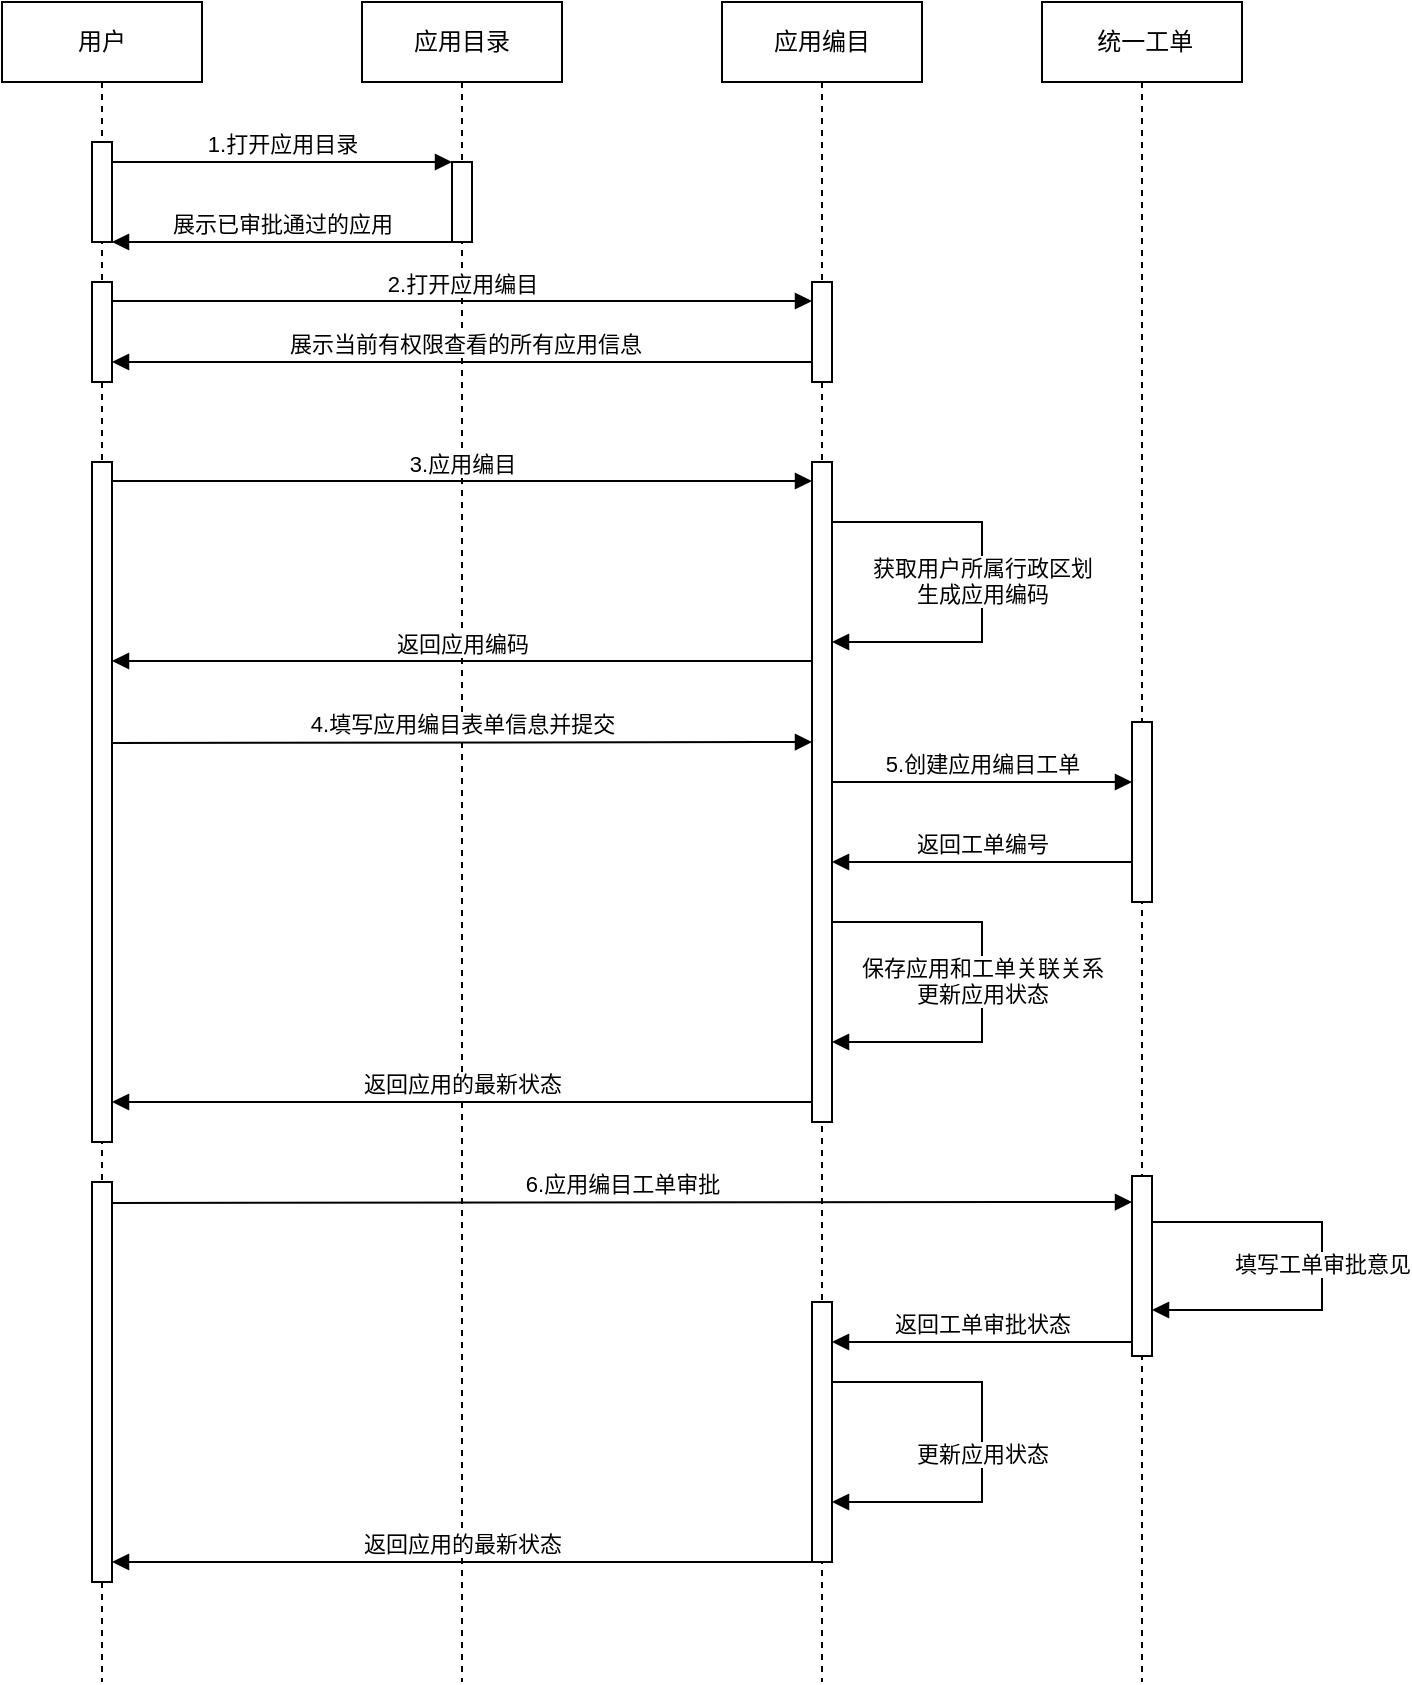 <mxfile version="21.6.6" type="github">
  <diagram name="Page-1" id="2YBvvXClWsGukQMizWep">
    <mxGraphModel dx="1562" dy="909" grid="1" gridSize="10" guides="1" tooltips="1" connect="1" arrows="1" fold="1" page="1" pageScale="1" pageWidth="850" pageHeight="1100" math="0" shadow="0">
      <root>
        <mxCell id="0" />
        <mxCell id="1" parent="0" />
        <mxCell id="aM9ryv3xv72pqoxQDRHE-1" value="用户" style="shape=umlLifeline;perimeter=lifelinePerimeter;whiteSpace=wrap;html=1;container=0;dropTarget=0;collapsible=0;recursiveResize=0;outlineConnect=0;portConstraint=eastwest;newEdgeStyle={&quot;edgeStyle&quot;:&quot;elbowEdgeStyle&quot;,&quot;elbow&quot;:&quot;vertical&quot;,&quot;curved&quot;:0,&quot;rounded&quot;:0};" parent="1" vertex="1">
          <mxGeometry x="40" y="40" width="100" height="840" as="geometry" />
        </mxCell>
        <mxCell id="aM9ryv3xv72pqoxQDRHE-2" value="" style="html=1;points=[];perimeter=orthogonalPerimeter;outlineConnect=0;targetShapes=umlLifeline;portConstraint=eastwest;newEdgeStyle={&quot;edgeStyle&quot;:&quot;elbowEdgeStyle&quot;,&quot;elbow&quot;:&quot;vertical&quot;,&quot;curved&quot;:0,&quot;rounded&quot;:0};" parent="aM9ryv3xv72pqoxQDRHE-1" vertex="1">
          <mxGeometry x="45" y="70" width="10" height="50" as="geometry" />
        </mxCell>
        <mxCell id="zECthKUtIngzaGEKfs0k-7" value="" style="html=1;points=[];perimeter=orthogonalPerimeter;outlineConnect=0;targetShapes=umlLifeline;portConstraint=eastwest;newEdgeStyle={&quot;edgeStyle&quot;:&quot;elbowEdgeStyle&quot;,&quot;elbow&quot;:&quot;vertical&quot;,&quot;curved&quot;:0,&quot;rounded&quot;:0};" parent="aM9ryv3xv72pqoxQDRHE-1" vertex="1">
          <mxGeometry x="45" y="140" width="10" height="50" as="geometry" />
        </mxCell>
        <mxCell id="zECthKUtIngzaGEKfs0k-28" value="" style="html=1;points=[];perimeter=orthogonalPerimeter;outlineConnect=0;targetShapes=umlLifeline;portConstraint=eastwest;newEdgeStyle={&quot;edgeStyle&quot;:&quot;elbowEdgeStyle&quot;,&quot;elbow&quot;:&quot;vertical&quot;,&quot;curved&quot;:0,&quot;rounded&quot;:0};" parent="aM9ryv3xv72pqoxQDRHE-1" vertex="1">
          <mxGeometry x="45" y="590" width="10" height="200" as="geometry" />
        </mxCell>
        <mxCell id="aM9ryv3xv72pqoxQDRHE-5" value="应用目录" style="shape=umlLifeline;perimeter=lifelinePerimeter;whiteSpace=wrap;html=1;container=0;dropTarget=0;collapsible=0;recursiveResize=0;outlineConnect=0;portConstraint=eastwest;newEdgeStyle={&quot;edgeStyle&quot;:&quot;elbowEdgeStyle&quot;,&quot;elbow&quot;:&quot;vertical&quot;,&quot;curved&quot;:0,&quot;rounded&quot;:0};" parent="1" vertex="1">
          <mxGeometry x="220" y="40" width="100" height="840" as="geometry" />
        </mxCell>
        <mxCell id="aM9ryv3xv72pqoxQDRHE-6" value="" style="html=1;points=[];perimeter=orthogonalPerimeter;outlineConnect=0;targetShapes=umlLifeline;portConstraint=eastwest;newEdgeStyle={&quot;edgeStyle&quot;:&quot;elbowEdgeStyle&quot;,&quot;elbow&quot;:&quot;vertical&quot;,&quot;curved&quot;:0,&quot;rounded&quot;:0};" parent="aM9ryv3xv72pqoxQDRHE-5" vertex="1">
          <mxGeometry x="45" y="80" width="10" height="40" as="geometry" />
        </mxCell>
        <mxCell id="aM9ryv3xv72pqoxQDRHE-7" value="1.打开应用目录" style="html=1;verticalAlign=bottom;endArrow=block;edgeStyle=elbowEdgeStyle;elbow=vertical;curved=0;rounded=0;" parent="1" source="aM9ryv3xv72pqoxQDRHE-2" target="aM9ryv3xv72pqoxQDRHE-6" edge="1">
          <mxGeometry relative="1" as="geometry">
            <mxPoint x="195" y="130" as="sourcePoint" />
            <Array as="points">
              <mxPoint x="180" y="120" />
            </Array>
          </mxGeometry>
        </mxCell>
        <mxCell id="aM9ryv3xv72pqoxQDRHE-9" value="展示已审批通过的应用" style="html=1;verticalAlign=bottom;endArrow=block;edgeStyle=elbowEdgeStyle;elbow=vertical;curved=0;rounded=0;" parent="1" source="aM9ryv3xv72pqoxQDRHE-6" target="aM9ryv3xv72pqoxQDRHE-2" edge="1">
          <mxGeometry relative="1" as="geometry">
            <mxPoint x="175" y="160" as="sourcePoint" />
            <Array as="points">
              <mxPoint x="190" y="160" />
            </Array>
            <mxPoint x="100" y="160" as="targetPoint" />
            <mxPoint as="offset" />
          </mxGeometry>
        </mxCell>
        <mxCell id="zECthKUtIngzaGEKfs0k-1" value="应用编目" style="shape=umlLifeline;perimeter=lifelinePerimeter;whiteSpace=wrap;html=1;container=0;dropTarget=0;collapsible=0;recursiveResize=0;outlineConnect=0;portConstraint=eastwest;newEdgeStyle={&quot;edgeStyle&quot;:&quot;elbowEdgeStyle&quot;,&quot;elbow&quot;:&quot;vertical&quot;,&quot;curved&quot;:0,&quot;rounded&quot;:0};" parent="1" vertex="1">
          <mxGeometry x="400" y="40" width="100" height="840" as="geometry" />
        </mxCell>
        <mxCell id="zECthKUtIngzaGEKfs0k-2" value="" style="html=1;points=[];perimeter=orthogonalPerimeter;outlineConnect=0;targetShapes=umlLifeline;portConstraint=eastwest;newEdgeStyle={&quot;edgeStyle&quot;:&quot;elbowEdgeStyle&quot;,&quot;elbow&quot;:&quot;vertical&quot;,&quot;curved&quot;:0,&quot;rounded&quot;:0};" parent="zECthKUtIngzaGEKfs0k-1" vertex="1">
          <mxGeometry x="45" y="140" width="10" height="50" as="geometry" />
        </mxCell>
        <mxCell id="zECthKUtIngzaGEKfs0k-32" value="" style="html=1;points=[];perimeter=orthogonalPerimeter;outlineConnect=0;targetShapes=umlLifeline;portConstraint=eastwest;newEdgeStyle={&quot;edgeStyle&quot;:&quot;elbowEdgeStyle&quot;,&quot;elbow&quot;:&quot;vertical&quot;,&quot;curved&quot;:0,&quot;rounded&quot;:0};" parent="zECthKUtIngzaGEKfs0k-1" vertex="1">
          <mxGeometry x="45" y="650" width="10" height="130" as="geometry" />
        </mxCell>
        <mxCell id="zECthKUtIngzaGEKfs0k-3" value="&amp;nbsp;统一工单" style="shape=umlLifeline;perimeter=lifelinePerimeter;whiteSpace=wrap;html=1;container=0;dropTarget=0;collapsible=0;recursiveResize=0;outlineConnect=0;portConstraint=eastwest;newEdgeStyle={&quot;edgeStyle&quot;:&quot;elbowEdgeStyle&quot;,&quot;elbow&quot;:&quot;vertical&quot;,&quot;curved&quot;:0,&quot;rounded&quot;:0};" parent="1" vertex="1">
          <mxGeometry x="560" y="40" width="100" height="840" as="geometry" />
        </mxCell>
        <mxCell id="zECthKUtIngzaGEKfs0k-4" value="" style="html=1;points=[];perimeter=orthogonalPerimeter;outlineConnect=0;targetShapes=umlLifeline;portConstraint=eastwest;newEdgeStyle={&quot;edgeStyle&quot;:&quot;elbowEdgeStyle&quot;,&quot;elbow&quot;:&quot;vertical&quot;,&quot;curved&quot;:0,&quot;rounded&quot;:0};" parent="zECthKUtIngzaGEKfs0k-3" vertex="1">
          <mxGeometry x="45" y="360" width="10" height="90" as="geometry" />
        </mxCell>
        <mxCell id="zECthKUtIngzaGEKfs0k-29" value="" style="html=1;points=[];perimeter=orthogonalPerimeter;outlineConnect=0;targetShapes=umlLifeline;portConstraint=eastwest;newEdgeStyle={&quot;edgeStyle&quot;:&quot;elbowEdgeStyle&quot;,&quot;elbow&quot;:&quot;vertical&quot;,&quot;curved&quot;:0,&quot;rounded&quot;:0};" parent="zECthKUtIngzaGEKfs0k-3" vertex="1">
          <mxGeometry x="45" y="587" width="10" height="90" as="geometry" />
        </mxCell>
        <mxCell id="zECthKUtIngzaGEKfs0k-31" value="填写工单审批意见" style="html=1;verticalAlign=bottom;endArrow=block;edgeStyle=elbowEdgeStyle;elbow=horizontal;curved=0;rounded=0;" parent="zECthKUtIngzaGEKfs0k-3" source="zECthKUtIngzaGEKfs0k-29" target="zECthKUtIngzaGEKfs0k-29" edge="1">
          <mxGeometry x="0.075" relative="1" as="geometry">
            <mxPoint x="60" y="610" as="sourcePoint" />
            <Array as="points">
              <mxPoint x="140" y="610" />
            </Array>
            <mxPoint x="60" y="670" as="targetPoint" />
            <mxPoint as="offset" />
          </mxGeometry>
        </mxCell>
        <mxCell id="zECthKUtIngzaGEKfs0k-8" value="2.打开应用编目" style="html=1;verticalAlign=bottom;endArrow=block;edgeStyle=elbowEdgeStyle;elbow=vertical;curved=0;rounded=0;" parent="1" source="zECthKUtIngzaGEKfs0k-7" target="zECthKUtIngzaGEKfs0k-2" edge="1">
          <mxGeometry relative="1" as="geometry">
            <mxPoint x="105" y="189.5" as="sourcePoint" />
            <Array as="points">
              <mxPoint x="190" y="189.5" />
            </Array>
            <mxPoint x="275" y="189.5" as="targetPoint" />
          </mxGeometry>
        </mxCell>
        <mxCell id="zECthKUtIngzaGEKfs0k-9" value="&amp;nbsp;展示当前有权限查看的所有应用信息" style="html=1;verticalAlign=bottom;endArrow=block;edgeStyle=elbowEdgeStyle;elbow=horizontal;curved=0;rounded=0;" parent="1" source="zECthKUtIngzaGEKfs0k-2" target="zECthKUtIngzaGEKfs0k-7" edge="1">
          <mxGeometry relative="1" as="geometry">
            <mxPoint x="425" y="220" as="sourcePoint" />
            <Array as="points">
              <mxPoint x="350" y="220" />
            </Array>
            <mxPoint x="100" y="220" as="targetPoint" />
          </mxGeometry>
        </mxCell>
        <mxCell id="zECthKUtIngzaGEKfs0k-10" value="" style="html=1;points=[];perimeter=orthogonalPerimeter;outlineConnect=0;targetShapes=umlLifeline;portConstraint=eastwest;newEdgeStyle={&quot;edgeStyle&quot;:&quot;elbowEdgeStyle&quot;,&quot;elbow&quot;:&quot;vertical&quot;,&quot;curved&quot;:0,&quot;rounded&quot;:0};" parent="1" vertex="1">
          <mxGeometry x="85" y="270" width="10" height="340" as="geometry" />
        </mxCell>
        <mxCell id="zECthKUtIngzaGEKfs0k-11" value="" style="html=1;points=[];perimeter=orthogonalPerimeter;outlineConnect=0;targetShapes=umlLifeline;portConstraint=eastwest;newEdgeStyle={&quot;edgeStyle&quot;:&quot;elbowEdgeStyle&quot;,&quot;elbow&quot;:&quot;vertical&quot;,&quot;curved&quot;:0,&quot;rounded&quot;:0};" parent="1" vertex="1">
          <mxGeometry x="445" y="270" width="10" height="330" as="geometry" />
        </mxCell>
        <mxCell id="zECthKUtIngzaGEKfs0k-12" value="3.应用编目" style="html=1;verticalAlign=bottom;endArrow=block;edgeStyle=elbowEdgeStyle;elbow=vertical;curved=0;rounded=0;" parent="1" source="zECthKUtIngzaGEKfs0k-10" target="zECthKUtIngzaGEKfs0k-11" edge="1">
          <mxGeometry relative="1" as="geometry">
            <mxPoint x="105" y="279.5" as="sourcePoint" />
            <Array as="points">
              <mxPoint x="190" y="279.5" />
            </Array>
            <mxPoint x="275" y="279.5" as="targetPoint" />
          </mxGeometry>
        </mxCell>
        <mxCell id="zECthKUtIngzaGEKfs0k-13" value="返回应用编码" style="html=1;verticalAlign=bottom;endArrow=block;edgeStyle=elbowEdgeStyle;elbow=horizontal;curved=0;rounded=0;" parent="1" edge="1">
          <mxGeometry relative="1" as="geometry">
            <mxPoint x="445" y="369.5" as="sourcePoint" />
            <Array as="points">
              <mxPoint x="350" y="369.5" />
            </Array>
            <mxPoint x="95" y="369.5" as="targetPoint" />
          </mxGeometry>
        </mxCell>
        <mxCell id="zECthKUtIngzaGEKfs0k-14" value="获取用户所属行政区划&lt;br&gt;生成应用编码" style="html=1;verticalAlign=bottom;endArrow=block;edgeStyle=elbowEdgeStyle;elbow=horizontal;curved=0;rounded=0;" parent="1" target="zECthKUtIngzaGEKfs0k-11" edge="1">
          <mxGeometry x="0.143" relative="1" as="geometry">
            <mxPoint x="455" y="300" as="sourcePoint" />
            <Array as="points">
              <mxPoint x="530" y="360" />
            </Array>
            <mxPoint x="535.5" y="340" as="targetPoint" />
            <mxPoint as="offset" />
          </mxGeometry>
        </mxCell>
        <mxCell id="zECthKUtIngzaGEKfs0k-15" value="4.填写应用编目表单信息并提交" style="html=1;verticalAlign=bottom;endArrow=block;edgeStyle=elbowEdgeStyle;elbow=vertical;curved=0;rounded=0;" parent="1" edge="1">
          <mxGeometry relative="1" as="geometry">
            <mxPoint x="95" y="410.5" as="sourcePoint" />
            <Array as="points">
              <mxPoint x="190" y="410" />
            </Array>
            <mxPoint x="445" y="410.5" as="targetPoint" />
          </mxGeometry>
        </mxCell>
        <mxCell id="zECthKUtIngzaGEKfs0k-16" value="5.创建应用编目工单" style="html=1;verticalAlign=bottom;endArrow=block;edgeStyle=elbowEdgeStyle;elbow=vertical;curved=0;rounded=0;" parent="1" source="zECthKUtIngzaGEKfs0k-11" target="zECthKUtIngzaGEKfs0k-4" edge="1">
          <mxGeometry relative="1" as="geometry">
            <mxPoint x="470" y="430.5" as="sourcePoint" />
            <Array as="points">
              <mxPoint x="565" y="430" />
            </Array>
            <mxPoint x="820" y="430.5" as="targetPoint" />
          </mxGeometry>
        </mxCell>
        <mxCell id="zECthKUtIngzaGEKfs0k-17" value="返回工单编号" style="html=1;verticalAlign=bottom;endArrow=block;edgeStyle=elbowEdgeStyle;elbow=horizontal;curved=0;rounded=0;" parent="1" source="zECthKUtIngzaGEKfs0k-4" target="zECthKUtIngzaGEKfs0k-11" edge="1">
          <mxGeometry relative="1" as="geometry">
            <mxPoint x="600" y="470" as="sourcePoint" />
            <Array as="points">
              <mxPoint x="505" y="470" />
            </Array>
            <mxPoint x="460" y="470" as="targetPoint" />
          </mxGeometry>
        </mxCell>
        <mxCell id="zECthKUtIngzaGEKfs0k-18" value="保存应用和工单关联关系&lt;br&gt;更新应用状态" style="html=1;verticalAlign=bottom;endArrow=block;edgeStyle=elbowEdgeStyle;elbow=horizontal;curved=0;rounded=0;" parent="1" edge="1">
          <mxGeometry x="0.143" relative="1" as="geometry">
            <mxPoint x="455" y="500" as="sourcePoint" />
            <Array as="points">
              <mxPoint x="530" y="560" />
            </Array>
            <mxPoint x="455" y="560" as="targetPoint" />
            <mxPoint as="offset" />
          </mxGeometry>
        </mxCell>
        <mxCell id="zECthKUtIngzaGEKfs0k-19" value="返回应用的最新状态" style="html=1;verticalAlign=bottom;endArrow=block;edgeStyle=elbowEdgeStyle;elbow=horizontal;curved=0;rounded=0;" parent="1" edge="1">
          <mxGeometry relative="1" as="geometry">
            <mxPoint x="445" y="590" as="sourcePoint" />
            <Array as="points">
              <mxPoint x="350" y="590" />
            </Array>
            <mxPoint x="95" y="590" as="targetPoint" />
          </mxGeometry>
        </mxCell>
        <mxCell id="zECthKUtIngzaGEKfs0k-20" value="6.应用编目工单审批" style="html=1;verticalAlign=bottom;endArrow=block;edgeStyle=elbowEdgeStyle;elbow=vertical;curved=0;rounded=0;" parent="1" target="zECthKUtIngzaGEKfs0k-29" edge="1">
          <mxGeometry relative="1" as="geometry">
            <mxPoint x="95" y="640.5" as="sourcePoint" />
            <Array as="points">
              <mxPoint x="190" y="640" />
            </Array>
            <mxPoint x="600" y="640" as="targetPoint" />
          </mxGeometry>
        </mxCell>
        <mxCell id="zECthKUtIngzaGEKfs0k-33" value="返回工单审批状态" style="html=1;verticalAlign=bottom;endArrow=block;edgeStyle=elbowEdgeStyle;elbow=horizontal;curved=0;rounded=0;" parent="1" edge="1">
          <mxGeometry relative="1" as="geometry">
            <mxPoint x="605" y="710" as="sourcePoint" />
            <Array as="points">
              <mxPoint x="505" y="710" />
            </Array>
            <mxPoint x="455" y="710" as="targetPoint" />
          </mxGeometry>
        </mxCell>
        <mxCell id="zECthKUtIngzaGEKfs0k-34" value="更新应用状态" style="html=1;verticalAlign=bottom;endArrow=block;edgeStyle=elbowEdgeStyle;elbow=horizontal;curved=0;rounded=0;" parent="1" edge="1">
          <mxGeometry x="0.143" relative="1" as="geometry">
            <mxPoint x="455" y="730" as="sourcePoint" />
            <Array as="points">
              <mxPoint x="530" y="790" />
            </Array>
            <mxPoint x="455" y="790" as="targetPoint" />
            <mxPoint as="offset" />
          </mxGeometry>
        </mxCell>
        <mxCell id="zECthKUtIngzaGEKfs0k-35" value="返回应用的最新状态" style="html=1;verticalAlign=bottom;endArrow=block;edgeStyle=elbowEdgeStyle;elbow=horizontal;curved=0;rounded=0;" parent="1" edge="1">
          <mxGeometry relative="1" as="geometry">
            <mxPoint x="445" y="820" as="sourcePoint" />
            <Array as="points">
              <mxPoint x="350" y="820" />
            </Array>
            <mxPoint x="95" y="820" as="targetPoint" />
          </mxGeometry>
        </mxCell>
      </root>
    </mxGraphModel>
  </diagram>
</mxfile>
